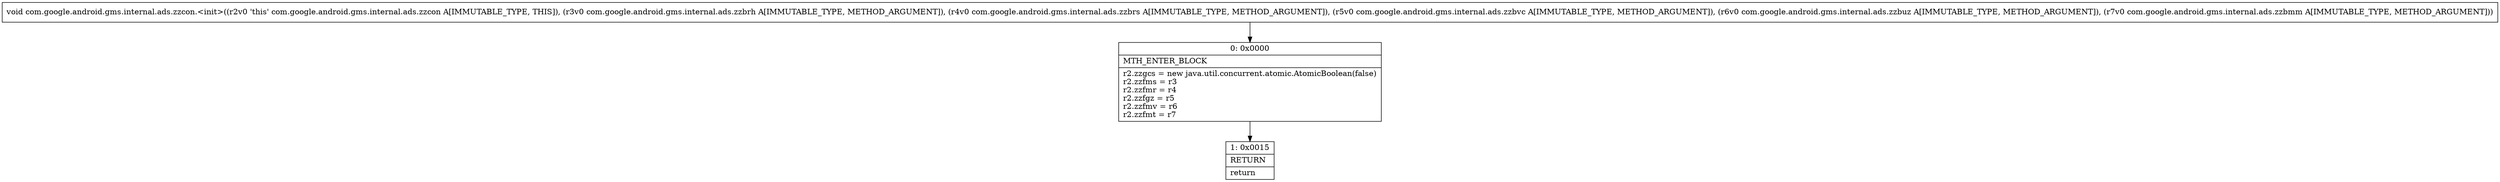 digraph "CFG forcom.google.android.gms.internal.ads.zzcon.\<init\>(Lcom\/google\/android\/gms\/internal\/ads\/zzbrh;Lcom\/google\/android\/gms\/internal\/ads\/zzbrs;Lcom\/google\/android\/gms\/internal\/ads\/zzbvc;Lcom\/google\/android\/gms\/internal\/ads\/zzbuz;Lcom\/google\/android\/gms\/internal\/ads\/zzbmm;)V" {
Node_0 [shape=record,label="{0\:\ 0x0000|MTH_ENTER_BLOCK\l|r2.zzgcs = new java.util.concurrent.atomic.AtomicBoolean(false)\lr2.zzfms = r3\lr2.zzfmr = r4\lr2.zzfgz = r5\lr2.zzfmv = r6\lr2.zzfmt = r7\l}"];
Node_1 [shape=record,label="{1\:\ 0x0015|RETURN\l|return\l}"];
MethodNode[shape=record,label="{void com.google.android.gms.internal.ads.zzcon.\<init\>((r2v0 'this' com.google.android.gms.internal.ads.zzcon A[IMMUTABLE_TYPE, THIS]), (r3v0 com.google.android.gms.internal.ads.zzbrh A[IMMUTABLE_TYPE, METHOD_ARGUMENT]), (r4v0 com.google.android.gms.internal.ads.zzbrs A[IMMUTABLE_TYPE, METHOD_ARGUMENT]), (r5v0 com.google.android.gms.internal.ads.zzbvc A[IMMUTABLE_TYPE, METHOD_ARGUMENT]), (r6v0 com.google.android.gms.internal.ads.zzbuz A[IMMUTABLE_TYPE, METHOD_ARGUMENT]), (r7v0 com.google.android.gms.internal.ads.zzbmm A[IMMUTABLE_TYPE, METHOD_ARGUMENT])) }"];
MethodNode -> Node_0;
Node_0 -> Node_1;
}


